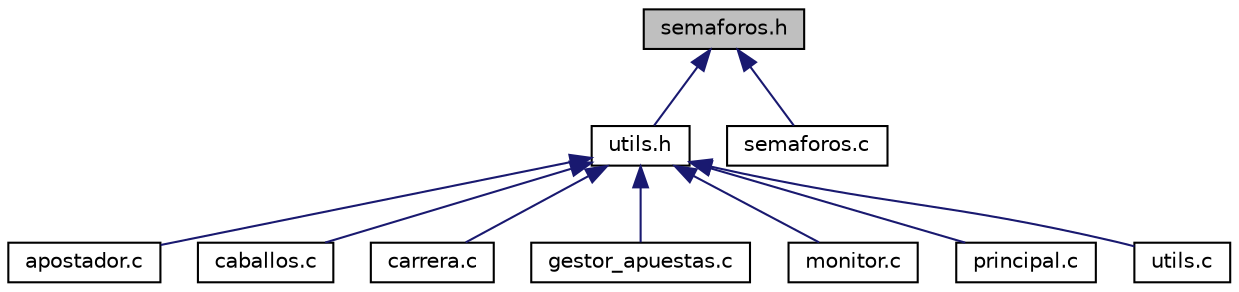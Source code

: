digraph "semaforos.h"
{
  edge [fontname="Helvetica",fontsize="10",labelfontname="Helvetica",labelfontsize="10"];
  node [fontname="Helvetica",fontsize="10",shape=record];
  Node1 [label="semaforos.h",height=0.2,width=0.4,color="black", fillcolor="grey75", style="filled", fontcolor="black"];
  Node1 -> Node2 [dir="back",color="midnightblue",fontsize="10",style="solid",fontname="Helvetica"];
  Node2 [label="utils.h",height=0.2,width=0.4,color="black", fillcolor="white", style="filled",URL="$utils_8h_source.html"];
  Node2 -> Node3 [dir="back",color="midnightblue",fontsize="10",style="solid",fontname="Helvetica"];
  Node3 [label="apostador.c",height=0.2,width=0.4,color="black", fillcolor="white", style="filled",URL="$apostador_8c.html",tooltip="Apostador. "];
  Node2 -> Node4 [dir="back",color="midnightblue",fontsize="10",style="solid",fontname="Helvetica"];
  Node4 [label="caballos.c",height=0.2,width=0.4,color="black", fillcolor="white", style="filled",URL="$caballos_8c.html",tooltip="Caballos. "];
  Node2 -> Node5 [dir="back",color="midnightblue",fontsize="10",style="solid",fontname="Helvetica"];
  Node5 [label="carrera.c",height=0.2,width=0.4,color="black", fillcolor="white", style="filled",URL="$carrera_8c.html",tooltip="Carrera. "];
  Node2 -> Node6 [dir="back",color="midnightblue",fontsize="10",style="solid",fontname="Helvetica"];
  Node6 [label="gestor_apuestas.c",height=0.2,width=0.4,color="black", fillcolor="white", style="filled",URL="$gestor__apuestas_8c.html",tooltip="Gestor de apuestas. "];
  Node2 -> Node7 [dir="back",color="midnightblue",fontsize="10",style="solid",fontname="Helvetica"];
  Node7 [label="monitor.c",height=0.2,width=0.4,color="black", fillcolor="white", style="filled",URL="$monitor_8c.html",tooltip="Monitor. "];
  Node2 -> Node8 [dir="back",color="midnightblue",fontsize="10",style="solid",fontname="Helvetica"];
  Node8 [label="principal.c",height=0.2,width=0.4,color="black", fillcolor="white", style="filled",URL="$principal_8c.html",tooltip="Principal. "];
  Node2 -> Node9 [dir="back",color="midnightblue",fontsize="10",style="solid",fontname="Helvetica"];
  Node9 [label="utils.c",height=0.2,width=0.4,color="black", fillcolor="white", style="filled",URL="$utils_8c.html",tooltip="Utils. "];
  Node1 -> Node10 [dir="back",color="midnightblue",fontsize="10",style="solid",fontname="Helvetica"];
  Node10 [label="semaforos.c",height=0.2,width=0.4,color="black", fillcolor="white", style="filled",URL="$semaforos_8c.html",tooltip="semaforos.c nuestra propia libreria de semaforos "];
}
